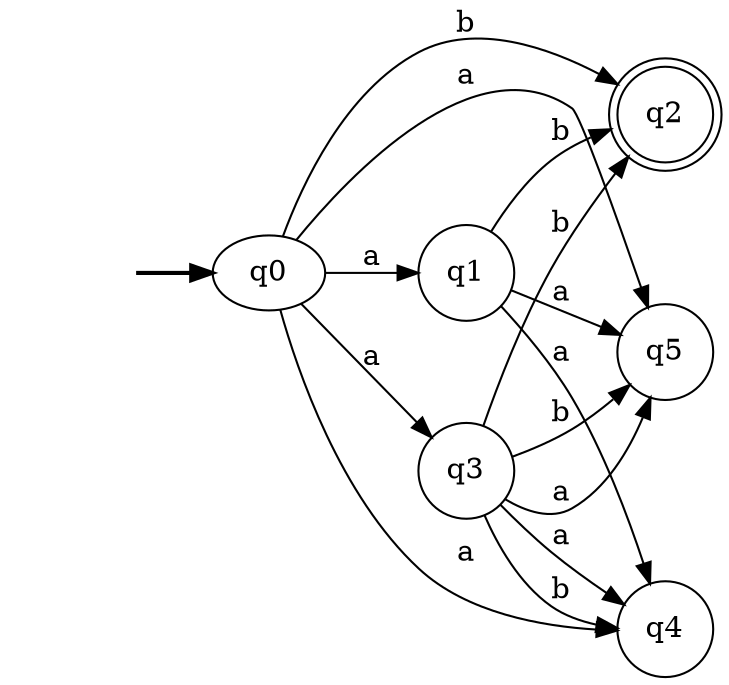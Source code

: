 digraph "Graph" {
	rankdir=LR size=8
	fake [style=invisible]
	fake -> q0 [style=bold]
	q0 [root=true]
	node [shape=doublecircle]
	q2
	node [shape=circle]
	q0 -> q3 [label=a]
	q0 -> q1 [label=a]
	q0 -> q4 [label=a]
	q0 -> q5 [label=a]
	q1 -> q4 [label=a]
	q1 -> q5 [label=a]
	q3 -> q4 [label=a]
	q3 -> q5 [label=a]
	q0 -> q2 [label=b]
	q1 -> q2 [label=b]
	q3 -> q4 [label=b]
	q3 -> q5 [label=b]
	q3 -> q2 [label=b]
}
